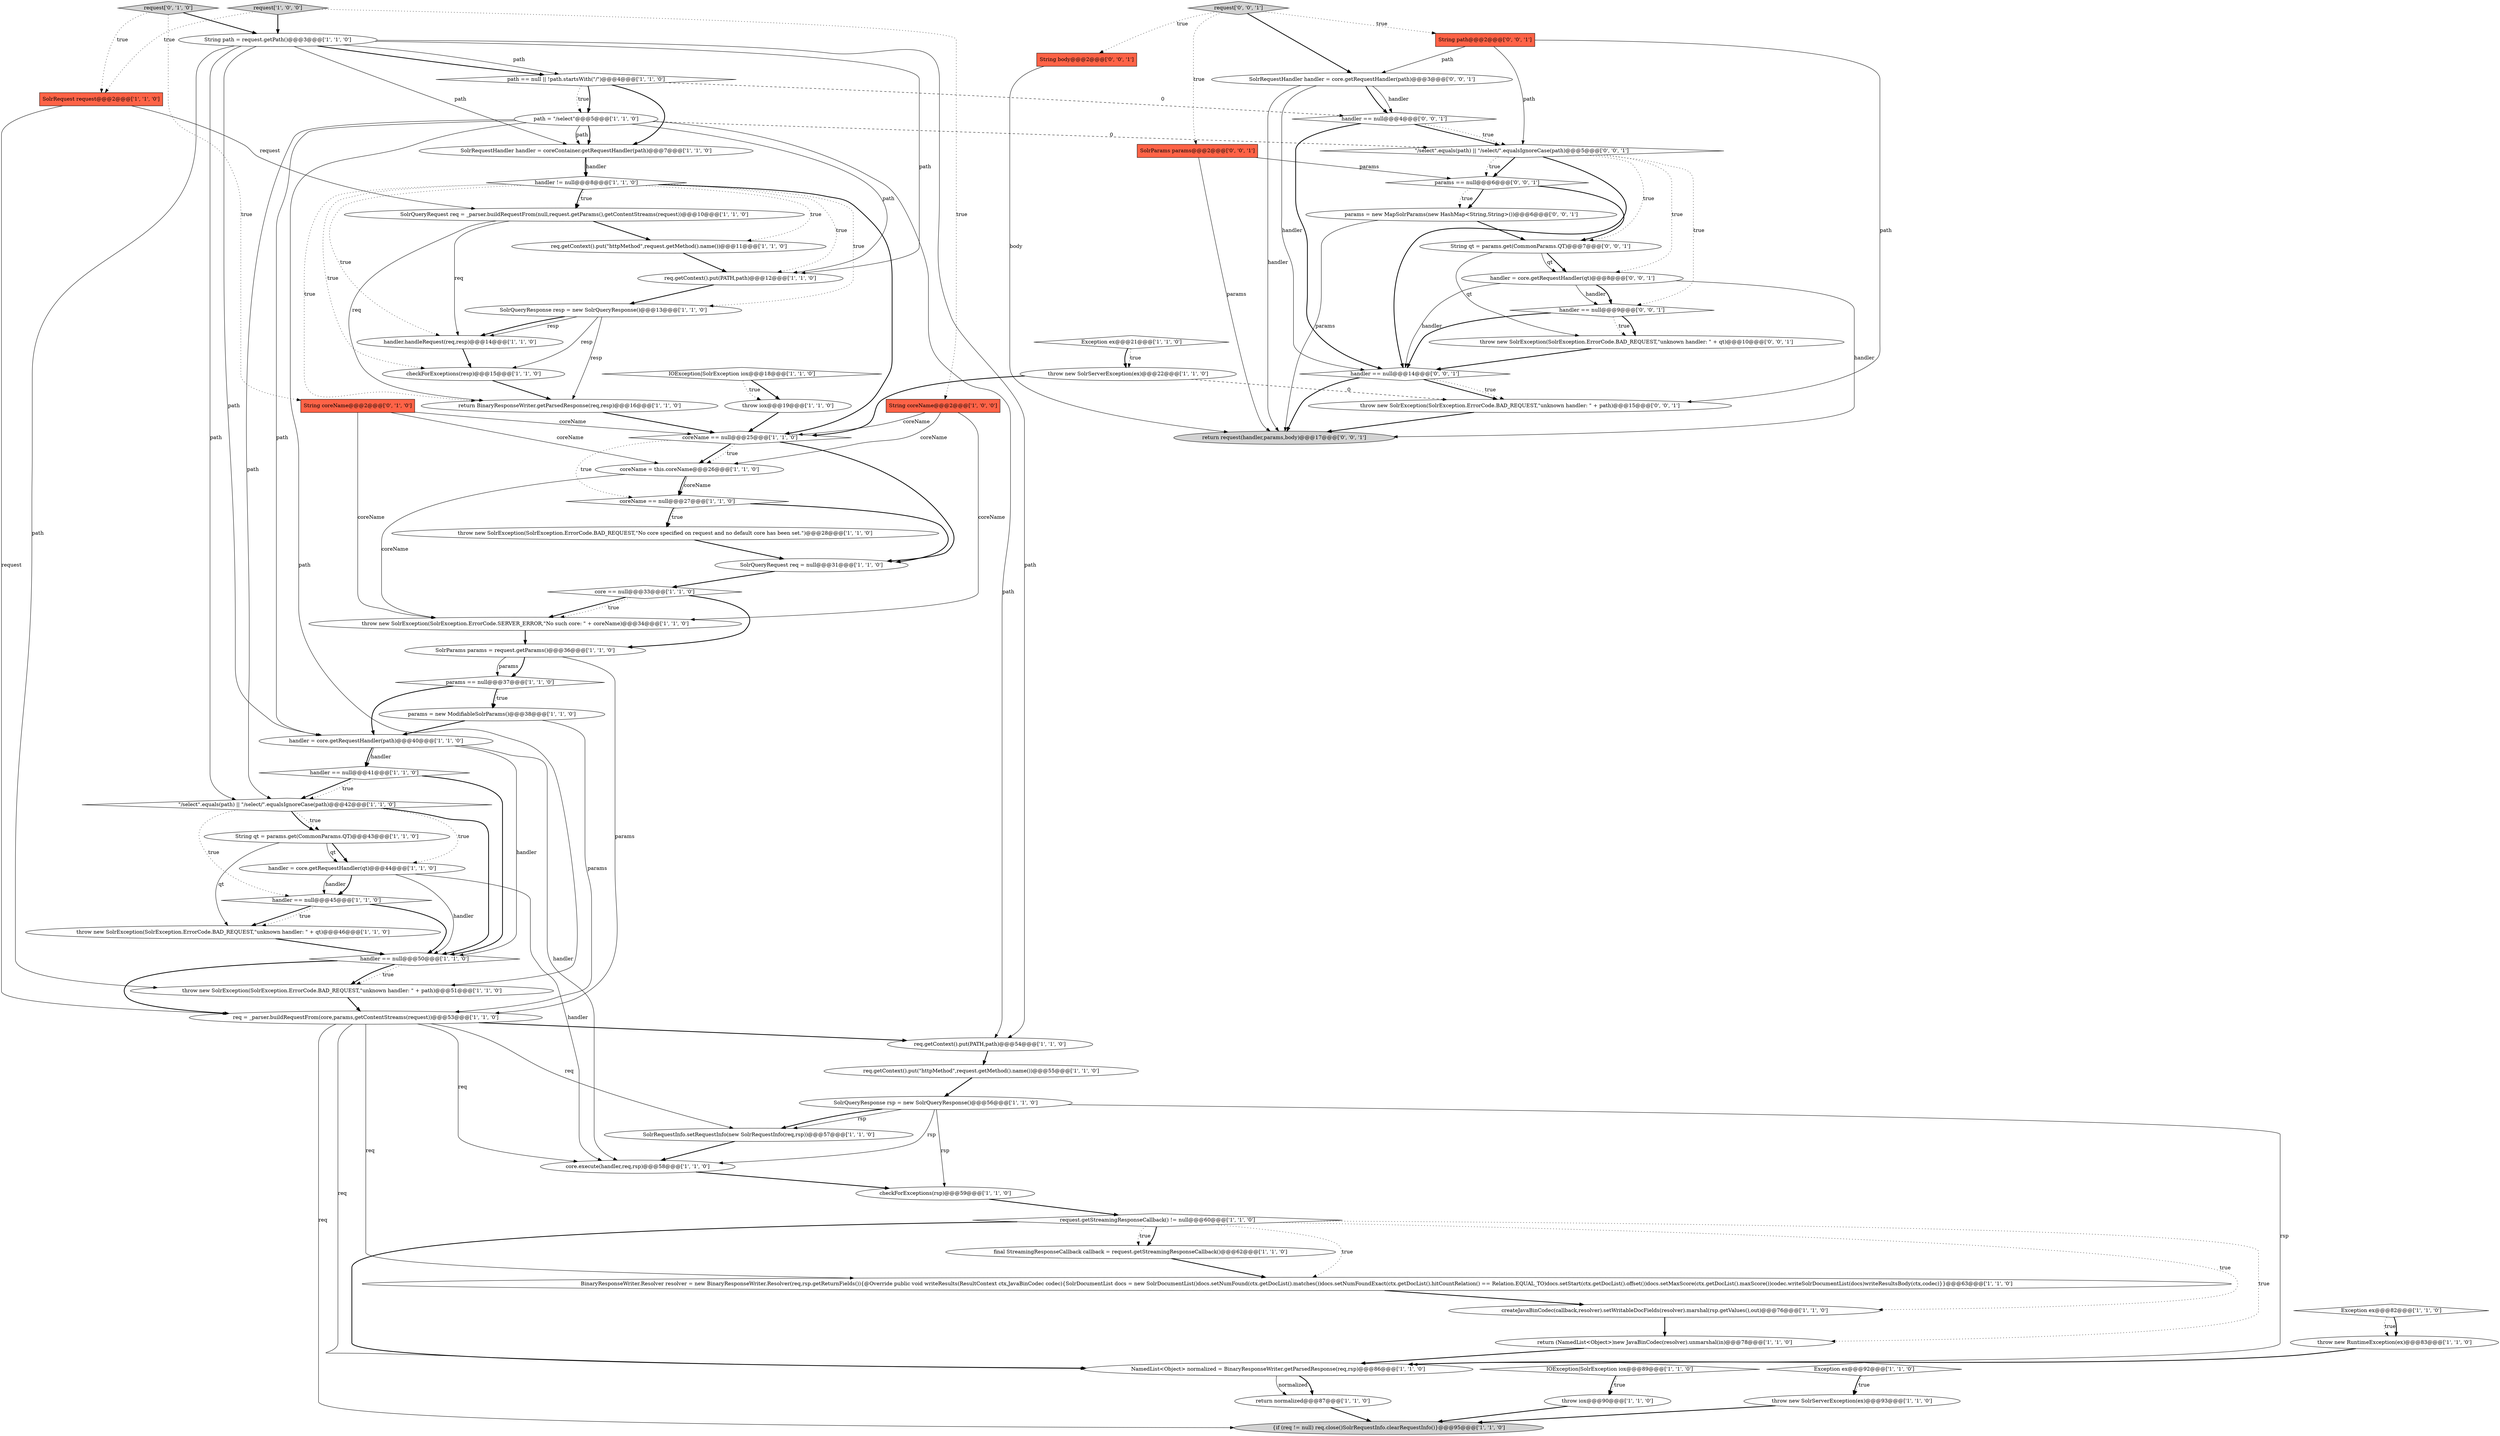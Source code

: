 digraph {
30 [style = filled, label = "req.getContext().put(PATH,path)@@@12@@@['1', '1', '0']", fillcolor = white, shape = ellipse image = "AAA0AAABBB1BBB"];
69 [style = filled, label = "handler = core.getRequestHandler(qt)@@@8@@@['0', '0', '1']", fillcolor = white, shape = ellipse image = "AAA0AAABBB3BBB"];
13 [style = filled, label = "SolrQueryResponse resp = new SolrQueryResponse()@@@13@@@['1', '1', '0']", fillcolor = white, shape = ellipse image = "AAA0AAABBB1BBB"];
27 [style = filled, label = "SolrRequest request@@@2@@@['1', '1', '0']", fillcolor = tomato, shape = box image = "AAA0AAABBB1BBB"];
21 [style = filled, label = "throw new RuntimeException(ex)@@@83@@@['1', '1', '0']", fillcolor = white, shape = ellipse image = "AAA0AAABBB1BBB"];
64 [style = filled, label = "String body@@@2@@@['0', '0', '1']", fillcolor = tomato, shape = box image = "AAA0AAABBB3BBB"];
36 [style = filled, label = "NamedList<Object> normalized = BinaryResponseWriter.getParsedResponse(req,rsp)@@@86@@@['1', '1', '0']", fillcolor = white, shape = ellipse image = "AAA0AAABBB1BBB"];
52 [style = filled, label = "checkForExceptions(resp)@@@15@@@['1', '1', '0']", fillcolor = white, shape = ellipse image = "AAA0AAABBB1BBB"];
53 [style = filled, label = "handler == null@@@45@@@['1', '1', '0']", fillcolor = white, shape = diamond image = "AAA0AAABBB1BBB"];
66 [style = filled, label = "\"/select\".equals(path) || \"/select/\".equalsIgnoreCase(path)@@@5@@@['0', '0', '1']", fillcolor = white, shape = diamond image = "AAA0AAABBB3BBB"];
6 [style = filled, label = "request['1', '0', '0']", fillcolor = lightgray, shape = diamond image = "AAA0AAABBB1BBB"];
19 [style = filled, label = "core.execute(handler,req,rsp)@@@58@@@['1', '1', '0']", fillcolor = white, shape = ellipse image = "AAA0AAABBB1BBB"];
68 [style = filled, label = "handler == null@@@14@@@['0', '0', '1']", fillcolor = white, shape = diamond image = "AAA0AAABBB3BBB"];
76 [style = filled, label = "String qt = params.get(CommonParams.QT)@@@7@@@['0', '0', '1']", fillcolor = white, shape = ellipse image = "AAA0AAABBB3BBB"];
62 [style = filled, label = "params = new MapSolrParams(new HashMap<String,String>())@@@6@@@['0', '0', '1']", fillcolor = white, shape = ellipse image = "AAA0AAABBB3BBB"];
11 [style = filled, label = "checkForExceptions(rsp)@@@59@@@['1', '1', '0']", fillcolor = white, shape = ellipse image = "AAA0AAABBB1BBB"];
71 [style = filled, label = "throw new SolrException(SolrException.ErrorCode.BAD_REQUEST,\"unknown handler: \" + path)@@@15@@@['0', '0', '1']", fillcolor = white, shape = ellipse image = "AAA0AAABBB3BBB"];
12 [style = filled, label = "SolrRequestInfo.setRequestInfo(new SolrRequestInfo(req,rsp))@@@57@@@['1', '1', '0']", fillcolor = white, shape = ellipse image = "AAA0AAABBB1BBB"];
28 [style = filled, label = "\"/select\".equals(path) || \"/select/\".equalsIgnoreCase(path)@@@42@@@['1', '1', '0']", fillcolor = white, shape = diamond image = "AAA0AAABBB1BBB"];
38 [style = filled, label = "return normalized@@@87@@@['1', '1', '0']", fillcolor = white, shape = ellipse image = "AAA0AAABBB1BBB"];
60 [style = filled, label = "String coreName@@@2@@@['0', '1', '0']", fillcolor = tomato, shape = box image = "AAA0AAABBB2BBB"];
7 [style = filled, label = "SolrQueryRequest req = _parser.buildRequestFrom(null,request.getParams(),getContentStreams(request))@@@10@@@['1', '1', '0']", fillcolor = white, shape = ellipse image = "AAA0AAABBB1BBB"];
22 [style = filled, label = "SolrParams params = request.getParams()@@@36@@@['1', '1', '0']", fillcolor = white, shape = ellipse image = "AAA0AAABBB1BBB"];
45 [style = filled, label = "SolrRequestHandler handler = coreContainer.getRequestHandler(path)@@@7@@@['1', '1', '0']", fillcolor = white, shape = ellipse image = "AAA0AAABBB1BBB"];
70 [style = filled, label = "SolrRequestHandler handler = core.getRequestHandler(path)@@@3@@@['0', '0', '1']", fillcolor = white, shape = ellipse image = "AAA0AAABBB3BBB"];
48 [style = filled, label = "params = new ModifiableSolrParams()@@@38@@@['1', '1', '0']", fillcolor = white, shape = ellipse image = "AAA0AAABBB1BBB"];
32 [style = filled, label = "path == null || !path.startsWith(\"/\")@@@4@@@['1', '1', '0']", fillcolor = white, shape = diamond image = "AAA0AAABBB1BBB"];
2 [style = filled, label = "Exception ex@@@21@@@['1', '1', '0']", fillcolor = white, shape = diamond image = "AAA0AAABBB1BBB"];
44 [style = filled, label = "SolrQueryRequest req = null@@@31@@@['1', '1', '0']", fillcolor = white, shape = ellipse image = "AAA0AAABBB1BBB"];
50 [style = filled, label = "coreName == null@@@27@@@['1', '1', '0']", fillcolor = white, shape = diamond image = "AAA0AAABBB1BBB"];
73 [style = filled, label = "handler == null@@@4@@@['0', '0', '1']", fillcolor = white, shape = diamond image = "AAA0AAABBB3BBB"];
23 [style = filled, label = "handler == null@@@41@@@['1', '1', '0']", fillcolor = white, shape = diamond image = "AAA0AAABBB1BBB"];
4 [style = filled, label = "IOException|SolrException iox@@@89@@@['1', '1', '0']", fillcolor = white, shape = diamond image = "AAA0AAABBB1BBB"];
18 [style = filled, label = "handler = core.getRequestHandler(qt)@@@44@@@['1', '1', '0']", fillcolor = white, shape = ellipse image = "AAA0AAABBB1BBB"];
9 [style = filled, label = "Exception ex@@@82@@@['1', '1', '0']", fillcolor = white, shape = diamond image = "AAA0AAABBB1BBB"];
40 [style = filled, label = "handler == null@@@50@@@['1', '1', '0']", fillcolor = white, shape = diamond image = "AAA0AAABBB1BBB"];
74 [style = filled, label = "return request(handler,params,body)@@@17@@@['0', '0', '1']", fillcolor = lightgray, shape = ellipse image = "AAA0AAABBB3BBB"];
42 [style = filled, label = "throw new SolrException(SolrException.ErrorCode.BAD_REQUEST,\"unknown handler: \" + path)@@@51@@@['1', '1', '0']", fillcolor = white, shape = ellipse image = "AAA0AAABBB1BBB"];
31 [style = filled, label = "req.getContext().put(\"httpMethod\",request.getMethod().name())@@@55@@@['1', '1', '0']", fillcolor = white, shape = ellipse image = "AAA0AAABBB1BBB"];
5 [style = filled, label = "request.getStreamingResponseCallback() != null@@@60@@@['1', '1', '0']", fillcolor = white, shape = diamond image = "AAA0AAABBB1BBB"];
61 [style = filled, label = "SolrParams params@@@2@@@['0', '0', '1']", fillcolor = tomato, shape = box image = "AAA0AAABBB3BBB"];
63 [style = filled, label = "request['0', '0', '1']", fillcolor = lightgray, shape = diamond image = "AAA0AAABBB3BBB"];
55 [style = filled, label = "return BinaryResponseWriter.getParsedResponse(req,resp)@@@16@@@['1', '1', '0']", fillcolor = white, shape = ellipse image = "AAA0AAABBB1BBB"];
56 [style = filled, label = "BinaryResponseWriter.Resolver resolver = new BinaryResponseWriter.Resolver(req,rsp.getReturnFields()){@Override public void writeResults(ResultContext ctx,JavaBinCodec codec){SolrDocumentList docs = new SolrDocumentList()docs.setNumFound(ctx.getDocList().matches())docs.setNumFoundExact(ctx.getDocList().hitCountRelation() == Relation.EQUAL_TO)docs.setStart(ctx.getDocList().offset())docs.setMaxScore(ctx.getDocList().maxScore())codec.writeSolrDocumentList(docs)writeResultsBody(ctx,codec)}}@@@63@@@['1', '1', '0']", fillcolor = white, shape = ellipse image = "AAA0AAABBB1BBB"];
24 [style = filled, label = "createJavaBinCodec(callback,resolver).setWritableDocFields(resolver).marshal(rsp.getValues(),out)@@@76@@@['1', '1', '0']", fillcolor = white, shape = ellipse image = "AAA0AAABBB1BBB"];
58 [style = filled, label = "path = \"/select\"@@@5@@@['1', '1', '0']", fillcolor = white, shape = ellipse image = "AAA0AAABBB1BBB"];
26 [style = filled, label = "coreName == null@@@25@@@['1', '1', '0']", fillcolor = white, shape = diamond image = "AAA0AAABBB1BBB"];
0 [style = filled, label = "throw new SolrServerException(ex)@@@22@@@['1', '1', '0']", fillcolor = white, shape = ellipse image = "AAA0AAABBB1BBB"];
49 [style = filled, label = "throw new SolrException(SolrException.ErrorCode.SERVER_ERROR,\"No such core: \" + coreName)@@@34@@@['1', '1', '0']", fillcolor = white, shape = ellipse image = "AAA0AAABBB1BBB"];
54 [style = filled, label = "core == null@@@33@@@['1', '1', '0']", fillcolor = white, shape = diamond image = "AAA0AAABBB1BBB"];
15 [style = filled, label = "String coreName@@@2@@@['1', '0', '0']", fillcolor = tomato, shape = box image = "AAA0AAABBB1BBB"];
33 [style = filled, label = "throw iox@@@19@@@['1', '1', '0']", fillcolor = white, shape = ellipse image = "AAA0AAABBB1BBB"];
41 [style = filled, label = "coreName = this.coreName@@@26@@@['1', '1', '0']", fillcolor = white, shape = ellipse image = "AAA0AAABBB1BBB"];
46 [style = filled, label = "handler.handleRequest(req,resp)@@@14@@@['1', '1', '0']", fillcolor = white, shape = ellipse image = "AAA0AAABBB1BBB"];
72 [style = filled, label = "params == null@@@6@@@['0', '0', '1']", fillcolor = white, shape = diamond image = "AAA0AAABBB3BBB"];
34 [style = filled, label = "throw new SolrException(SolrException.ErrorCode.BAD_REQUEST,\"No core specified on request and no default core has been set.\")@@@28@@@['1', '1', '0']", fillcolor = white, shape = ellipse image = "AAA0AAABBB1BBB"];
29 [style = filled, label = "handler != null@@@8@@@['1', '1', '0']", fillcolor = white, shape = diamond image = "AAA0AAABBB1BBB"];
65 [style = filled, label = "throw new SolrException(SolrException.ErrorCode.BAD_REQUEST,\"unknown handler: \" + qt)@@@10@@@['0', '0', '1']", fillcolor = white, shape = ellipse image = "AAA0AAABBB3BBB"];
67 [style = filled, label = "String path@@@2@@@['0', '0', '1']", fillcolor = tomato, shape = box image = "AAA0AAABBB3BBB"];
43 [style = filled, label = "Exception ex@@@92@@@['1', '1', '0']", fillcolor = white, shape = diamond image = "AAA0AAABBB1BBB"];
51 [style = filled, label = "final StreamingResponseCallback callback = request.getStreamingResponseCallback()@@@62@@@['1', '1', '0']", fillcolor = white, shape = ellipse image = "AAA0AAABBB1BBB"];
14 [style = filled, label = "req = _parser.buildRequestFrom(core,params,getContentStreams(request))@@@53@@@['1', '1', '0']", fillcolor = white, shape = ellipse image = "AAA0AAABBB1BBB"];
37 [style = filled, label = "return (NamedList<Object>)new JavaBinCodec(resolver).unmarshal(in)@@@78@@@['1', '1', '0']", fillcolor = white, shape = ellipse image = "AAA0AAABBB1BBB"];
1 [style = filled, label = "req.getContext().put(PATH,path)@@@54@@@['1', '1', '0']", fillcolor = white, shape = ellipse image = "AAA0AAABBB1BBB"];
10 [style = filled, label = "SolrQueryResponse rsp = new SolrQueryResponse()@@@56@@@['1', '1', '0']", fillcolor = white, shape = ellipse image = "AAA0AAABBB1BBB"];
25 [style = filled, label = "handler = core.getRequestHandler(path)@@@40@@@['1', '1', '0']", fillcolor = white, shape = ellipse image = "AAA0AAABBB1BBB"];
20 [style = filled, label = "req.getContext().put(\"httpMethod\",request.getMethod().name())@@@11@@@['1', '1', '0']", fillcolor = white, shape = ellipse image = "AAA0AAABBB1BBB"];
39 [style = filled, label = "String path = request.getPath()@@@3@@@['1', '1', '0']", fillcolor = white, shape = ellipse image = "AAA0AAABBB1BBB"];
35 [style = filled, label = "throw iox@@@90@@@['1', '1', '0']", fillcolor = white, shape = ellipse image = "AAA0AAABBB1BBB"];
8 [style = filled, label = "params == null@@@37@@@['1', '1', '0']", fillcolor = white, shape = diamond image = "AAA0AAABBB1BBB"];
47 [style = filled, label = "IOException|SolrException iox@@@18@@@['1', '1', '0']", fillcolor = white, shape = diamond image = "AAA0AAABBB1BBB"];
16 [style = filled, label = "String qt = params.get(CommonParams.QT)@@@43@@@['1', '1', '0']", fillcolor = white, shape = ellipse image = "AAA0AAABBB1BBB"];
75 [style = filled, label = "handler == null@@@9@@@['0', '0', '1']", fillcolor = white, shape = diamond image = "AAA0AAABBB3BBB"];
59 [style = filled, label = "request['0', '1', '0']", fillcolor = lightgray, shape = diamond image = "AAA0AAABBB2BBB"];
17 [style = filled, label = "throw new SolrServerException(ex)@@@93@@@['1', '1', '0']", fillcolor = white, shape = ellipse image = "AAA0AAABBB1BBB"];
57 [style = filled, label = "{if (req != null) req.close()SolrRequestInfo.clearRequestInfo()}@@@95@@@['1', '1', '0']", fillcolor = lightgray, shape = ellipse image = "AAA0AAABBB1BBB"];
3 [style = filled, label = "throw new SolrException(SolrException.ErrorCode.BAD_REQUEST,\"unknown handler: \" + qt)@@@46@@@['1', '1', '0']", fillcolor = white, shape = ellipse image = "AAA0AAABBB1BBB"];
26->50 [style = dotted, label="true"];
13->55 [style = solid, label="resp"];
66->75 [style = dotted, label="true"];
39->42 [style = solid, label="path"];
39->28 [style = solid, label="path"];
25->40 [style = solid, label="handler"];
28->16 [style = bold, label=""];
40->42 [style = dotted, label="true"];
53->3 [style = bold, label=""];
8->48 [style = bold, label=""];
36->38 [style = solid, label="normalized"];
47->33 [style = bold, label=""];
70->74 [style = solid, label="handler"];
58->25 [style = solid, label="path"];
39->1 [style = solid, label="path"];
60->26 [style = solid, label="coreName"];
30->13 [style = bold, label=""];
39->32 [style = bold, label=""];
28->53 [style = dotted, label="true"];
67->71 [style = solid, label="path"];
75->68 [style = bold, label=""];
41->49 [style = solid, label="coreName"];
6->39 [style = bold, label=""];
18->53 [style = bold, label=""];
52->55 [style = bold, label=""];
39->25 [style = solid, label="path"];
58->1 [style = solid, label="path"];
63->64 [style = dotted, label="true"];
0->71 [style = dashed, label="0"];
20->30 [style = bold, label=""];
8->25 [style = bold, label=""];
69->75 [style = solid, label="handler"];
43->17 [style = bold, label=""];
75->65 [style = dotted, label="true"];
10->12 [style = solid, label="rsp"];
8->48 [style = dotted, label="true"];
15->26 [style = solid, label="coreName"];
39->30 [style = solid, label="path"];
65->68 [style = bold, label=""];
62->76 [style = bold, label=""];
66->69 [style = dotted, label="true"];
36->38 [style = bold, label=""];
3->40 [style = bold, label=""];
48->25 [style = bold, label=""];
69->74 [style = solid, label="handler"];
66->76 [style = dotted, label="true"];
10->19 [style = solid, label="rsp"];
24->37 [style = bold, label=""];
66->72 [style = bold, label=""];
18->19 [style = solid, label="handler"];
43->17 [style = dotted, label="true"];
14->36 [style = solid, label="req"];
72->62 [style = bold, label=""];
58->42 [style = solid, label="path"];
14->19 [style = solid, label="req"];
15->41 [style = solid, label="coreName"];
53->40 [style = bold, label=""];
18->40 [style = solid, label="handler"];
61->72 [style = solid, label="params"];
76->69 [style = bold, label=""];
49->22 [style = bold, label=""];
13->52 [style = solid, label="resp"];
7->20 [style = bold, label=""];
55->26 [style = bold, label=""];
5->51 [style = bold, label=""];
45->29 [style = solid, label="handler"];
18->53 [style = solid, label="handler"];
69->68 [style = solid, label="handler"];
45->29 [style = bold, label=""];
59->39 [style = bold, label=""];
19->11 [style = bold, label=""];
7->55 [style = solid, label="req"];
25->19 [style = solid, label="handler"];
17->57 [style = bold, label=""];
0->26 [style = bold, label=""];
12->19 [style = bold, label=""];
27->7 [style = solid, label="request"];
60->49 [style = solid, label="coreName"];
58->45 [style = bold, label=""];
34->44 [style = bold, label=""];
66->72 [style = dotted, label="true"];
72->62 [style = dotted, label="true"];
22->14 [style = solid, label="params"];
29->7 [style = bold, label=""];
13->46 [style = bold, label=""];
14->57 [style = solid, label="req"];
27->14 [style = solid, label="request"];
73->66 [style = bold, label=""];
26->41 [style = bold, label=""];
26->41 [style = dotted, label="true"];
51->56 [style = bold, label=""];
21->36 [style = bold, label=""];
16->3 [style = solid, label="qt"];
29->20 [style = dotted, label="true"];
68->74 [style = bold, label=""];
10->11 [style = solid, label="rsp"];
72->76 [style = bold, label=""];
58->30 [style = solid, label="path"];
32->58 [style = dotted, label="true"];
40->42 [style = bold, label=""];
1->31 [style = bold, label=""];
48->14 [style = solid, label="params"];
70->68 [style = solid, label="handler"];
73->68 [style = bold, label=""];
76->69 [style = solid, label="qt"];
53->3 [style = dotted, label="true"];
59->27 [style = dotted, label="true"];
7->46 [style = solid, label="req"];
76->65 [style = solid, label="qt"];
59->60 [style = dotted, label="true"];
38->57 [style = bold, label=""];
4->35 [style = bold, label=""];
68->71 [style = bold, label=""];
63->70 [style = bold, label=""];
32->45 [style = bold, label=""];
71->74 [style = bold, label=""];
54->22 [style = bold, label=""];
62->74 [style = solid, label="params"];
9->21 [style = dotted, label="true"];
50->34 [style = dotted, label="true"];
46->52 [style = bold, label=""];
67->70 [style = solid, label="path"];
29->7 [style = dotted, label="true"];
32->58 [style = bold, label=""];
73->66 [style = dotted, label="true"];
29->30 [style = dotted, label="true"];
5->24 [style = dotted, label="true"];
35->57 [style = bold, label=""];
14->56 [style = solid, label="req"];
23->40 [style = bold, label=""];
6->27 [style = dotted, label="true"];
32->73 [style = dashed, label="0"];
2->0 [style = bold, label=""];
58->45 [style = solid, label="path"];
5->36 [style = bold, label=""];
56->24 [style = bold, label=""];
63->67 [style = dotted, label="true"];
42->14 [style = bold, label=""];
66->68 [style = bold, label=""];
63->61 [style = dotted, label="true"];
58->28 [style = solid, label="path"];
50->44 [style = bold, label=""];
11->5 [style = bold, label=""];
60->41 [style = solid, label="coreName"];
15->49 [style = solid, label="coreName"];
25->23 [style = bold, label=""];
54->49 [style = bold, label=""];
5->56 [style = dotted, label="true"];
75->65 [style = bold, label=""];
29->13 [style = dotted, label="true"];
22->8 [style = bold, label=""];
47->33 [style = dotted, label="true"];
39->45 [style = solid, label="path"];
13->46 [style = solid, label="resp"];
29->46 [style = dotted, label="true"];
31->10 [style = bold, label=""];
6->15 [style = dotted, label="true"];
14->12 [style = solid, label="req"];
16->18 [style = bold, label=""];
29->52 [style = dotted, label="true"];
67->66 [style = solid, label="path"];
69->75 [style = bold, label=""];
41->50 [style = bold, label=""];
25->23 [style = solid, label="handler"];
70->73 [style = bold, label=""];
9->21 [style = bold, label=""];
14->1 [style = bold, label=""];
10->12 [style = bold, label=""];
41->50 [style = solid, label="coreName"];
37->36 [style = bold, label=""];
40->14 [style = bold, label=""];
70->73 [style = solid, label="handler"];
54->49 [style = dotted, label="true"];
28->16 [style = dotted, label="true"];
58->66 [style = dashed, label="0"];
22->8 [style = solid, label="params"];
4->35 [style = dotted, label="true"];
10->36 [style = solid, label="rsp"];
68->71 [style = dotted, label="true"];
16->18 [style = solid, label="qt"];
61->74 [style = solid, label="params"];
50->34 [style = bold, label=""];
23->28 [style = bold, label=""];
44->54 [style = bold, label=""];
26->44 [style = bold, label=""];
28->40 [style = bold, label=""];
2->0 [style = dotted, label="true"];
23->28 [style = dotted, label="true"];
28->18 [style = dotted, label="true"];
39->32 [style = solid, label="path"];
64->74 [style = solid, label="body"];
29->55 [style = dotted, label="true"];
5->51 [style = dotted, label="true"];
33->26 [style = bold, label=""];
5->37 [style = dotted, label="true"];
29->26 [style = bold, label=""];
}
